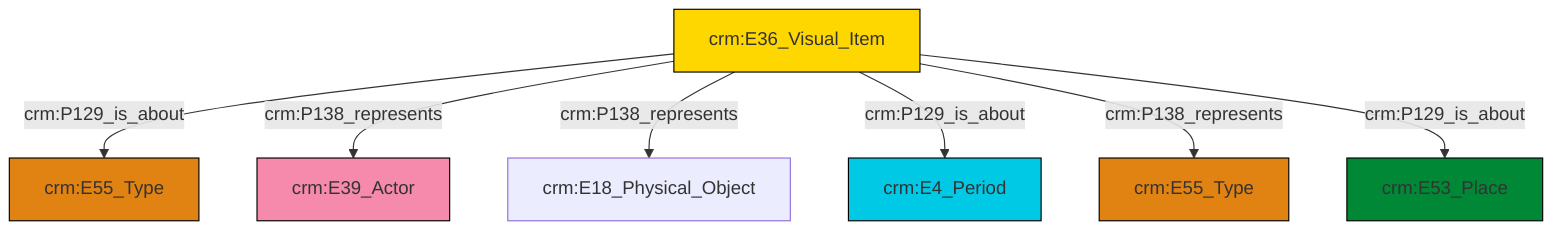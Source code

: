graph TD
classDef Literal fill:#f2f2f2,stroke:#000000;
classDef CRM_Entity fill:#FFFFFF,stroke:#000000;
classDef Temporal_Entity fill:#00C9E6, stroke:#000000;
classDef Type fill:#E18312, stroke:#000000;
classDef Time-Span fill:#2C9C91, stroke:#000000;
classDef Appellation fill:#FFEB7F, stroke:#000000;
classDef Place fill:#008836, stroke:#000000;
classDef Persistent_Item fill:#B266B2, stroke:#000000;
classDef Conceptual_Object fill:#FFD700, stroke:#000000;
classDef Physical_Thing fill:#D2B48C, stroke:#000000;
classDef Actor fill:#f58aad, stroke:#000000;
classDef PC_Classes fill:#4ce600, stroke:#000000;
classDef Multi fill:#cccccc,stroke:#000000;

0["crm:E36_Visual_Item"]:::Conceptual_Object -->|crm:P129_is_about| 1["crm:E55_Type"]:::Type
0["crm:E36_Visual_Item"]:::Conceptual_Object -->|crm:P138_represents| 2["crm:E39_Actor"]:::Actor
0["crm:E36_Visual_Item"]:::Conceptual_Object -->|crm:P138_represents| 3["crm:E18_Physical_Object"]:::Default
0["crm:E36_Visual_Item"]:::Conceptual_Object -->|crm:P129_is_about| 4["crm:E4_Period"]:::Temporal_Entity
0["crm:E36_Visual_Item"]:::Conceptual_Object -->|crm:P138_represents| 7["crm:E55_Type"]:::Type
0["crm:E36_Visual_Item"]:::Conceptual_Object -->|crm:P129_is_about| 12["crm:E53_Place"]:::Place